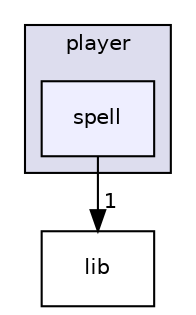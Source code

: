 digraph "src/player/spell" {
  compound=true
  node [ fontsize="10", fontname="Helvetica"];
  edge [ labelfontsize="10", labelfontname="Helvetica"];
  subgraph clusterdir_975424cdae97a07db69e55371758444e {
    graph [ bgcolor="#ddddee", pencolor="black", label="player" fontname="Helvetica", fontsize="10", URL="dir_975424cdae97a07db69e55371758444e.html"]
  dir_ea77bc24f4c19d81305d29744b85b3ac [shape=box, label="spell", style="filled", fillcolor="#eeeeff", pencolor="black", URL="dir_ea77bc24f4c19d81305d29744b85b3ac.html"];
  }
  dir_97aefd0d527b934f1d99a682da8fe6a9 [shape=box label="lib" URL="dir_97aefd0d527b934f1d99a682da8fe6a9.html"];
  dir_ea77bc24f4c19d81305d29744b85b3ac->dir_97aefd0d527b934f1d99a682da8fe6a9 [headlabel="1", labeldistance=1.5 headhref="dir_000011_000003.html"];
}
